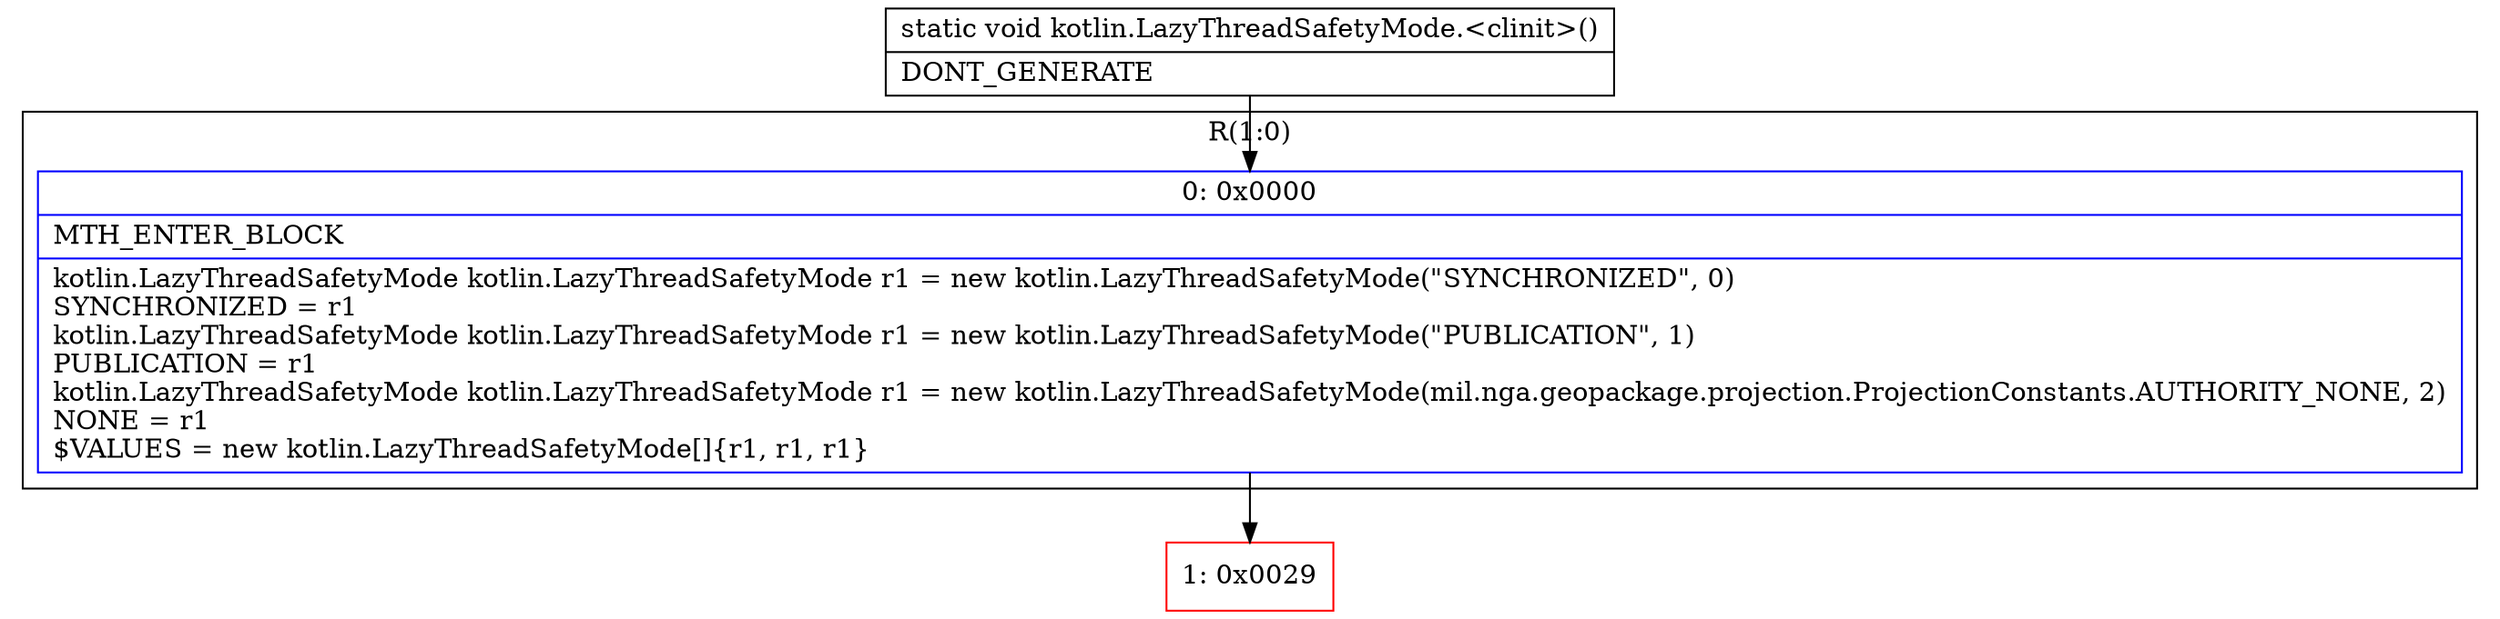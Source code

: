 digraph "CFG forkotlin.LazyThreadSafetyMode.\<clinit\>()V" {
subgraph cluster_Region_252796747 {
label = "R(1:0)";
node [shape=record,color=blue];
Node_0 [shape=record,label="{0\:\ 0x0000|MTH_ENTER_BLOCK\l|kotlin.LazyThreadSafetyMode kotlin.LazyThreadSafetyMode r1 = new kotlin.LazyThreadSafetyMode(\"SYNCHRONIZED\", 0)\lSYNCHRONIZED = r1\lkotlin.LazyThreadSafetyMode kotlin.LazyThreadSafetyMode r1 = new kotlin.LazyThreadSafetyMode(\"PUBLICATION\", 1)\lPUBLICATION = r1\lkotlin.LazyThreadSafetyMode kotlin.LazyThreadSafetyMode r1 = new kotlin.LazyThreadSafetyMode(mil.nga.geopackage.projection.ProjectionConstants.AUTHORITY_NONE, 2)\lNONE = r1\l$VALUES = new kotlin.LazyThreadSafetyMode[]\{r1, r1, r1\}\l}"];
}
Node_1 [shape=record,color=red,label="{1\:\ 0x0029}"];
MethodNode[shape=record,label="{static void kotlin.LazyThreadSafetyMode.\<clinit\>()  | DONT_GENERATE\l}"];
MethodNode -> Node_0;
Node_0 -> Node_1;
}

